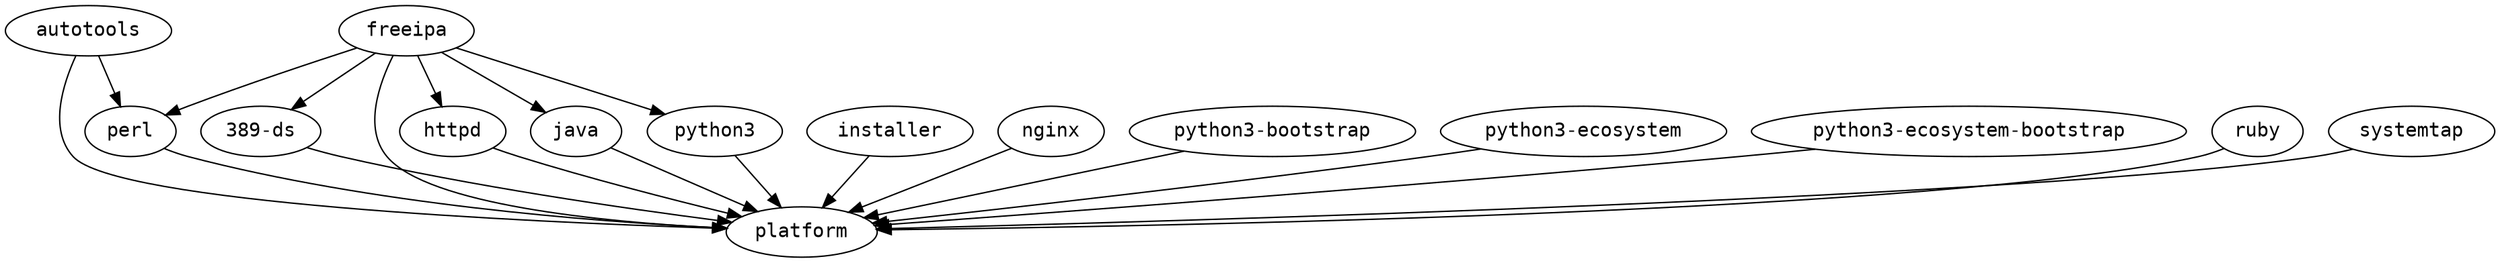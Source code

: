 strict digraph G {
  node [fontname=monospace];
  "389-ds" -> "platform";
  "autotools" -> "platform";
  "autotools" -> "perl";
  "freeipa" -> "platform";
  "freeipa" -> "httpd";
  "freeipa" -> "perl";
  "freeipa" -> "389-ds";
  "freeipa" -> "java";
  "freeipa" -> "python3";
  "httpd" -> "platform";
  "installer" -> "platform";
  "java" -> "platform";
  "nginx" -> "platform";
  "perl" -> "platform";
  "python3" -> "platform";
  "python3-bootstrap" -> "platform";
  "python3-ecosystem" -> "platform";
  "python3-ecosystem-bootstrap" -> "platform";
  "ruby" -> "platform";
  "systemtap" -> "platform";
}
